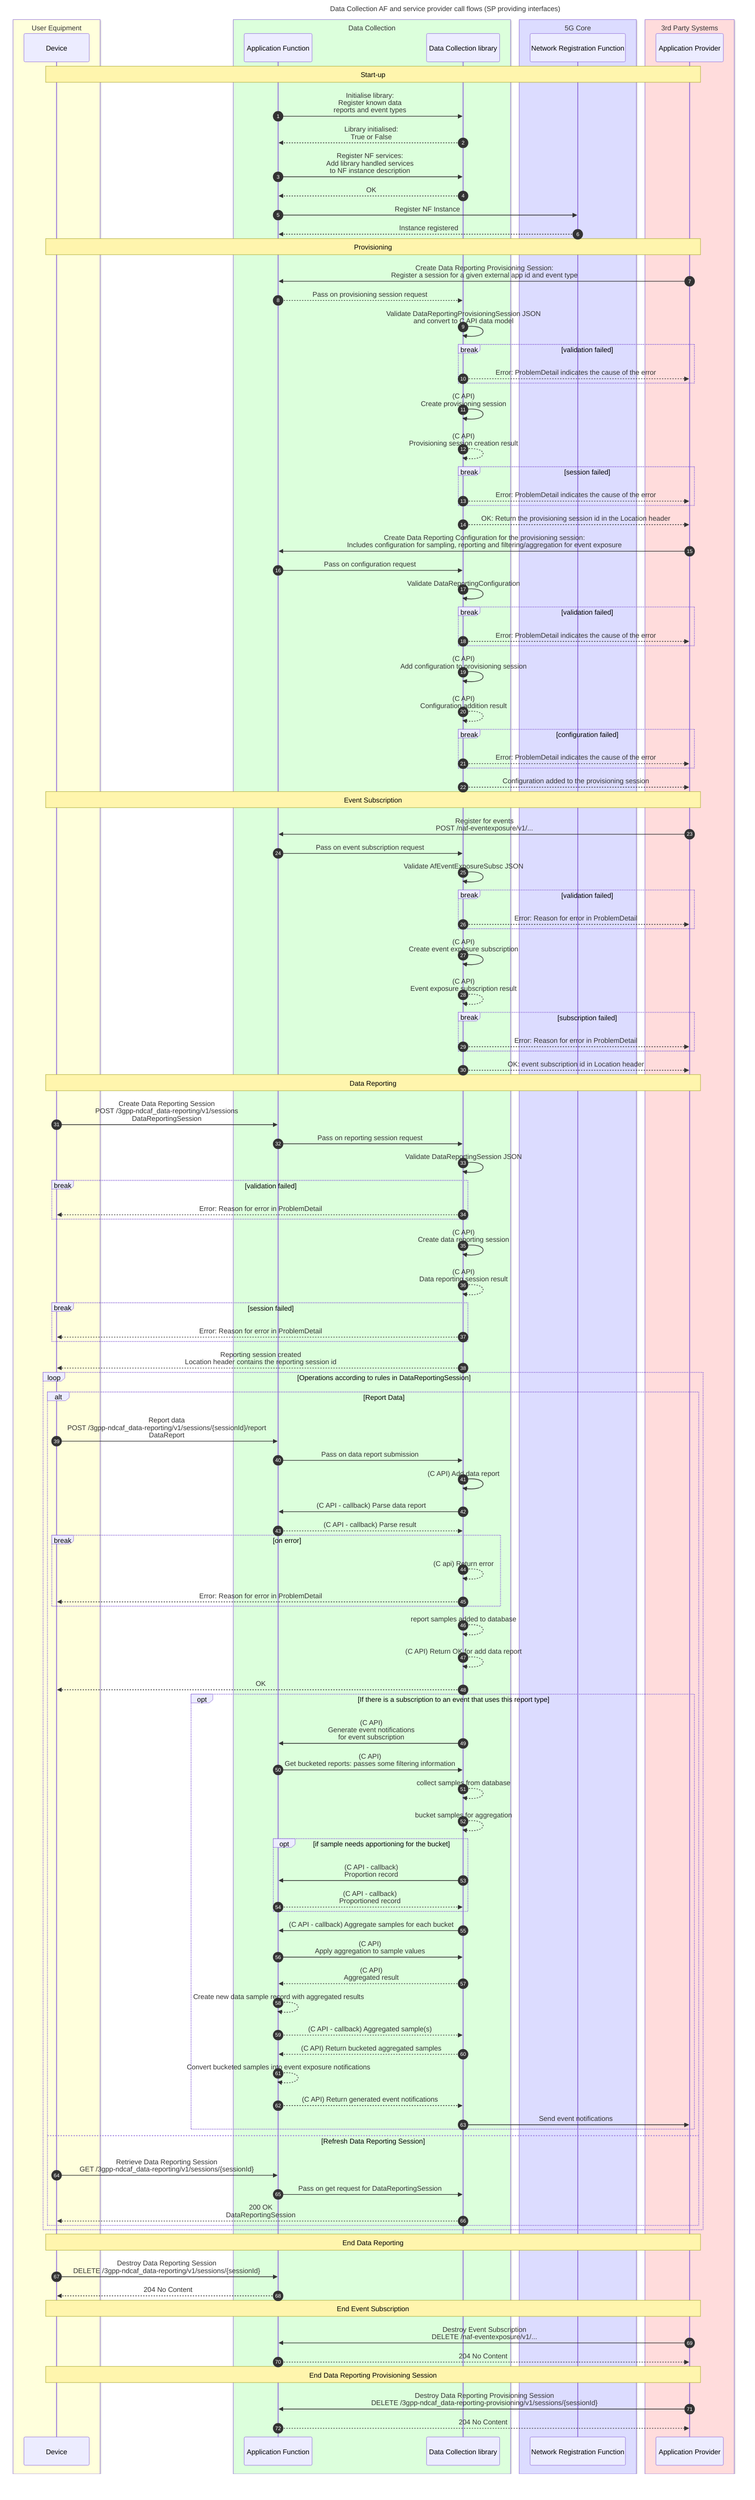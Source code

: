 sequenceDiagram
autonumber
title Data Collection AF and service provider call flows (SP providing interfaces)

box rgb(255,255,220) User Equipment
participant UE as Device
end
box rgb(220,255,220) Data Collection
participant AF as Application Function
participant SP as Data Collection library
end
box rgb(220,220,255) 5G Core
participant NRF as Network Registration Function
end
box rgb(255,220,220) 3rd Party Systems
participant AP as Application Provider
end

%% == Start-up ==
note over UE,AP: Start-up
AF ->> SP: Initialise library:<br/>Register known data<br/>reports and event types
SP -->> AF: Library initialised:<br/>True or False
AF ->> SP: Register NF services:<br/>Add library handled services<br/>to NF instance description
SP -->> AF: OK
AF ->> NRF: Register NF Instance
NRF -->> AF: Instance registered
%% == Provisioning ==
note over UE,AP: Provisioning
AP ->> AF: Create Data Reporting Provisioning Session:<br/>Register a session for a given external app id and event type
AF -->> SP: Pass on provisioning session request
SP ->> SP: Validate DataReportingProvisioningSession JSON<br/>and convert to C API data model
break validation failed
SP -->> AP: Error: ProblemDetail indicates the cause of the error
end
SP ->> SP: (C API)<br/>Create provisioning session
SP -->> SP: (C API)<br/>Provisioning session creation result
break session failed
SP -->> AP: Error: ProblemDetail indicates the cause of the error
end
SP -->> AP: OK: Return the provisioning session id in the Location header

AP ->> AF: Create Data Reporting Configuration for the provisioning session:<br/>Includes configuration for sampling, reporting and filtering/aggregation for event exposure
AF ->> SP: Pass on configuration request
SP ->> SP: Validate DataReportingConfiguration
break validation failed
SP -->> AP: Error: ProblemDetail indicates the cause of the error
end
SP ->> SP: (C API)<br/>Add configuration to provisioning session
SP -->> SP: (C API)<br/>Configuration addition result
break configuration failed
SP -->> AP: Error: ProblemDetail indicates the cause of the error
end
SP -->> AP: Configuration added to the provisioning session

%% == Event Subscription ==
note over UE,AP: Event Subscription
AP ->> AF: Register for events<br/>POST /naf-eventexposure/v1/...
AF ->> SP: Pass on event subscription request
SP ->> SP: Validate AfEventExposureSubsc JSON
break validation failed
SP -->> AP: Error: Reason for error in ProblemDetail
end
SP ->> SP: (C API)<br/>Create event exposure subscription
SP -->> SP: (C API)<br/>Event exposure subscription result
break subscription failed
SP -->> AP: Error: Reason for error in ProblemDetail
end
SP -->> AP: OK: event subscription id in Location header

%% == Data Reporting ==
note over UE,AP: Data Reporting
UE ->> AF: Create Data Reporting Session<br/>POST /3gpp-ndcaf_data-reporting/v1/sessions<br/>DataReportingSession
AF ->> SP: Pass on reporting session request
SP ->> SP: Validate DataReportingSession JSON
break validation failed
SP -->> UE: Error: Reason for error in ProblemDetail
end
SP ->> SP: (C API)<br/>Create data reporting session
SP -->> SP: (C API)<br/>Data reporting session result
break session failed
SP -->> UE: Error: Reason for error in ProblemDetail
end
SP -->> UE: Reporting session created<br/>Location header contains the reporting session id
loop Operations according to rules in DataReportingSession
  alt Report Data
    UE ->> AF: Report data<br/>POST /3gpp-ndcaf_data-reporting/v1/sessions/{sessionId}/report<br/>DataReport
    AF ->> SP: Pass on data report submission
    SP ->> SP: (C API) Add data report
    SP ->> AF: (C API - callback) Parse data report
    AF -->> SP: (C API - callback) Parse result
    break on error
        SP -->> SP: (C api) Return error
        SP -->> UE: Error: Reason for error in ProblemDetail
    end
    SP -->> SP: report samples added to database
    SP -->> SP: (C API) Return OK for add data report
    SP -->> UE: OK
    opt If there is a subscription to an event that uses this report type
        SP ->> AF: (C API)<br/>Generate event notifications<br/>for event subscription
        AF ->> SP: (C API)<br/>Get bucketed reports: passes some filtering information
        SP -->> SP: collect samples from database
        SP -->> SP: bucket samples for aggregation
        opt if sample needs apportioning for the bucket
            SP ->> AF: (C API - callback)<br/>Proportion record
            AF -->> SP: (C API - callback)<br/>Proportioned record
        end
        SP ->> AF: (C API - callback) Aggregate samples for each bucket
        AF ->> SP: (C API)<br/>Apply aggregation to sample values
        SP -->> AF: (C API)<br/>Aggregated result
        AF -->> AF: Create new data sample record with aggregated results
        AF -->> SP: (C API - callback) Aggregated sample(s)
        SP -->> AF: (C API) Return bucketed aggregated samples
        AF -->> AF: Convert bucketed samples into event exposure notifications
        AF -->> SP: (C API) Return generated event notifications
        SP ->> AP: Send event notifications
    end
  else Refresh Data Reporting Session
    UE ->> AF: Retrieve Data Reporting Session<br/>GET /3gpp-ndcaf_data-reporting/v1/sessions/{sessionId}
    AF ->> SP: Pass on get request for DataReportingSession
    SP -->> UE: 200 OK<br/>DataReportingSession
  end
end

%% == End Data Reporting ==
note over UE,AP: End Data Reporting
UE ->> AF: Destroy Data Reporting Session<br/>DELETE /3gpp-ndcaf_data-reporting/v1/sessions/{sessionId}
AF -->> UE: 204 No Content
%% == End Event Subscription ==
note over UE,AP: End Event Subscription
AP ->> AF: Destroy Event Subscription<br/>DELETE /naf-eventexposure/v1/...
AF -->> AP: 204 No Content
%% == End Data Reporting Provisioning Session ==
note over UE,AP: End Data Reporting Provisioning Session
AP ->> AF: Destroy Data Reporting Provisioning Session<br/>DELETE /3gpp-ndcaf_data-reporting-provisioning/v1/sessions/{sessionId}
AF -->> AP: 204 No Content